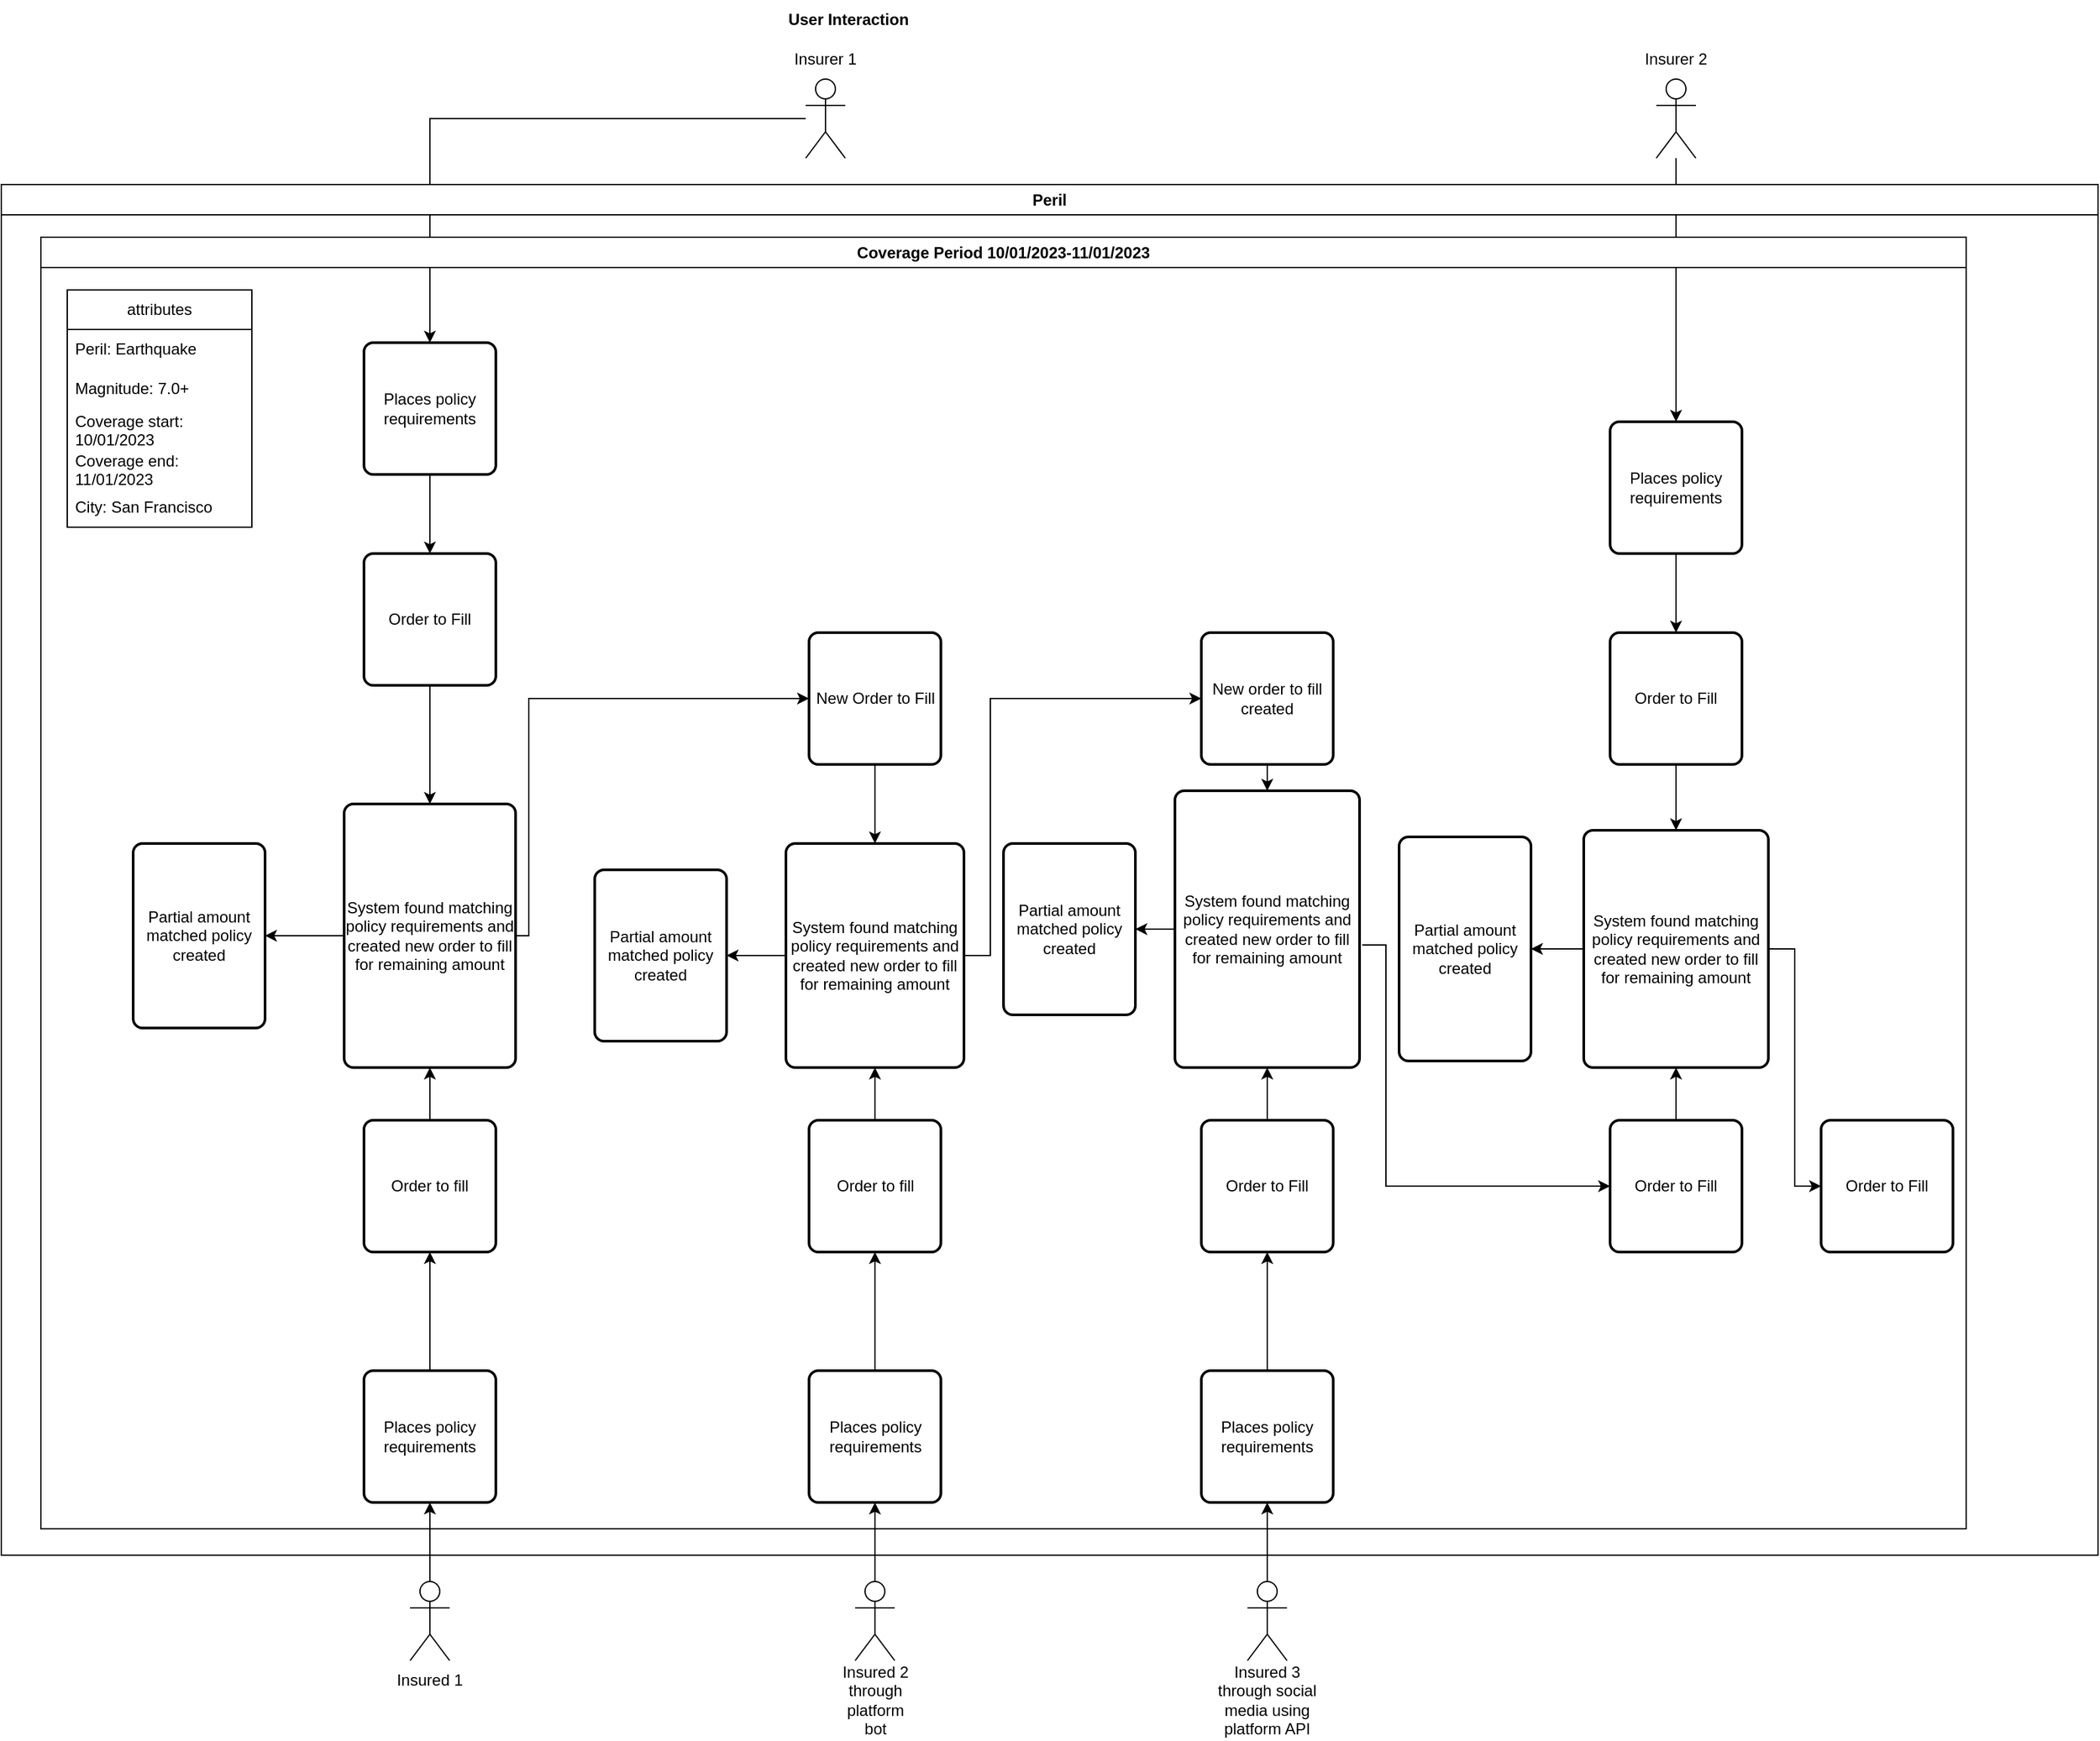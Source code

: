 <mxfile version="22.0.6" type="google">
  <diagram id="s0r4tMOKfsie9Xmo9wVz" name="Page-1">
    <mxGraphModel grid="1" page="1" gridSize="10" guides="1" tooltips="1" connect="1" arrows="1" fold="1" pageScale="1" pageWidth="850" pageHeight="1100" math="0" shadow="0">
      <root>
        <mxCell id="0" />
        <mxCell id="1" parent="0" />
        <mxCell id="s4sc9LMO3XYH5nvy0ZxB-34" style="edgeStyle=orthogonalEdgeStyle;rounded=0;orthogonalLoop=1;jettySize=auto;html=1;exitX=0.5;exitY=1;exitDx=0;exitDy=0;entryX=0.5;entryY=0;entryDx=0;entryDy=0;" edge="1" parent="1" source="s4sc9LMO3XYH5nvy0ZxB-3" target="J85HS0c1JScTjTQKyJ4_-6">
          <mxGeometry relative="1" as="geometry" />
        </mxCell>
        <mxCell id="s4sc9LMO3XYH5nvy0ZxB-46" style="edgeStyle=orthogonalEdgeStyle;rounded=0;orthogonalLoop=1;jettySize=auto;html=1;entryX=0.5;entryY=0;entryDx=0;entryDy=0;" edge="1" parent="1" source="s4sc9LMO3XYH5nvy0ZxB-5" target="s4sc9LMO3XYH5nvy0ZxB-1">
          <mxGeometry relative="1" as="geometry" />
        </mxCell>
        <mxCell id="s4sc9LMO3XYH5nvy0ZxB-5" value="Actor" style="shape=umlActor;verticalLabelPosition=bottom;verticalAlign=top;html=1;outlineConnect=0;noLabel=1;" vertex="1" parent="1">
          <mxGeometry x="400" y="140" width="30" height="60" as="geometry" />
        </mxCell>
        <mxCell id="J85HS0c1JScTjTQKyJ4_-2" style="edgeStyle=orthogonalEdgeStyle;rounded=0;orthogonalLoop=1;jettySize=auto;html=1;entryX=0.5;entryY=1;entryDx=0;entryDy=0;" edge="1" parent="1" source="s4sc9LMO3XYH5nvy0ZxB-6" target="J85HS0c1JScTjTQKyJ4_-1">
          <mxGeometry relative="1" as="geometry" />
        </mxCell>
        <mxCell id="J85HS0c1JScTjTQKyJ4_-3" style="edgeStyle=orthogonalEdgeStyle;rounded=0;orthogonalLoop=1;jettySize=auto;html=1;" edge="1" parent="1" source="s4sc9LMO3XYH5nvy0ZxB-8" target="J85HS0c1JScTjTQKyJ4_-1">
          <mxGeometry relative="1" as="geometry" />
        </mxCell>
        <mxCell id="s4sc9LMO3XYH5nvy0ZxB-35" style="edgeStyle=orthogonalEdgeStyle;rounded=0;orthogonalLoop=1;jettySize=auto;html=1;exitX=0.5;exitY=1;exitDx=0;exitDy=0;entryX=0.5;entryY=0;entryDx=0;entryDy=0;" edge="1" parent="1" source="s4sc9LMO3XYH5nvy0ZxB-9" target="J85HS0c1JScTjTQKyJ4_-9">
          <mxGeometry relative="1" as="geometry" />
        </mxCell>
        <mxCell id="s4sc9LMO3XYH5nvy0ZxB-33" style="edgeStyle=orthogonalEdgeStyle;rounded=0;orthogonalLoop=1;jettySize=auto;html=1;exitX=0.5;exitY=0;exitDx=0;exitDy=0;entryX=0.5;entryY=1;entryDx=0;entryDy=0;" edge="1" parent="1" source="s4sc9LMO3XYH5nvy0ZxB-11" target="J85HS0c1JScTjTQKyJ4_-6">
          <mxGeometry relative="1" as="geometry" />
        </mxCell>
        <mxCell id="s4sc9LMO3XYH5nvy0ZxB-53" style="edgeStyle=orthogonalEdgeStyle;rounded=0;orthogonalLoop=1;jettySize=auto;html=1;entryX=0.5;entryY=1;entryDx=0;entryDy=0;" edge="1" parent="1" source="s4sc9LMO3XYH5nvy0ZxB-14" target="J85HS0c1JScTjTQKyJ4_-9">
          <mxGeometry relative="1" as="geometry" />
        </mxCell>
        <mxCell id="s4sc9LMO3XYH5nvy0ZxB-37" style="edgeStyle=orthogonalEdgeStyle;rounded=0;orthogonalLoop=1;jettySize=auto;html=1;exitX=0.5;exitY=0;exitDx=0;exitDy=0;entryX=0.5;entryY=1;entryDx=0;entryDy=0;" edge="1" parent="1" source="s4sc9LMO3XYH5nvy0ZxB-16" target="J85HS0c1JScTjTQKyJ4_-13">
          <mxGeometry relative="1" as="geometry" />
        </mxCell>
        <mxCell id="s4sc9LMO3XYH5nvy0ZxB-36" style="edgeStyle=orthogonalEdgeStyle;rounded=0;orthogonalLoop=1;jettySize=auto;html=1;exitX=0.5;exitY=1;exitDx=0;exitDy=0;entryX=0.5;entryY=0;entryDx=0;entryDy=0;" edge="1" parent="1" source="s4sc9LMO3XYH5nvy0ZxB-17" target="J85HS0c1JScTjTQKyJ4_-13">
          <mxGeometry relative="1" as="geometry" />
        </mxCell>
        <mxCell id="s4sc9LMO3XYH5nvy0ZxB-45" style="edgeStyle=orthogonalEdgeStyle;rounded=0;orthogonalLoop=1;jettySize=auto;html=1;entryX=0.5;entryY=0;entryDx=0;entryDy=0;" edge="1" parent="1" source="s4sc9LMO3XYH5nvy0ZxB-38" target="s4sc9LMO3XYH5nvy0ZxB-39">
          <mxGeometry relative="1" as="geometry" />
        </mxCell>
        <mxCell id="s4sc9LMO3XYH5nvy0ZxB-38" value="Actor" style="shape=umlActor;verticalLabelPosition=bottom;verticalAlign=top;html=1;outlineConnect=0;noLabel=1;" vertex="1" parent="1">
          <mxGeometry x="1045" y="140" width="30" height="60" as="geometry" />
        </mxCell>
        <mxCell id="s4sc9LMO3XYH5nvy0ZxB-52" style="edgeStyle=orthogonalEdgeStyle;rounded=0;orthogonalLoop=1;jettySize=auto;html=1;entryX=0.5;entryY=1;entryDx=0;entryDy=0;" edge="1" parent="1" source="s4sc9LMO3XYH5nvy0ZxB-47" target="s4sc9LMO3XYH5nvy0ZxB-42">
          <mxGeometry relative="1" as="geometry" />
        </mxCell>
        <mxCell id="s4sc9LMO3XYH5nvy0ZxB-47" value="Actor" style="shape=umlActor;verticalLabelPosition=bottom;verticalAlign=top;html=1;outlineConnect=0;noLabel=1;" vertex="1" parent="1">
          <mxGeometry x="100" y="1280" width="30" height="60" as="geometry" />
        </mxCell>
        <mxCell id="s4sc9LMO3XYH5nvy0ZxB-51" style="edgeStyle=orthogonalEdgeStyle;rounded=0;orthogonalLoop=1;jettySize=auto;html=1;entryX=0.5;entryY=1;entryDx=0;entryDy=0;" edge="1" parent="1" source="s4sc9LMO3XYH5nvy0ZxB-48" target="s4sc9LMO3XYH5nvy0ZxB-43">
          <mxGeometry relative="1" as="geometry" />
        </mxCell>
        <mxCell id="s4sc9LMO3XYH5nvy0ZxB-48" value="Actor" style="shape=umlActor;verticalLabelPosition=bottom;verticalAlign=top;html=1;outlineConnect=0;noLabel=1;" vertex="1" parent="1">
          <mxGeometry x="437.5" y="1280" width="30" height="60" as="geometry" />
        </mxCell>
        <mxCell id="s4sc9LMO3XYH5nvy0ZxB-50" style="edgeStyle=orthogonalEdgeStyle;rounded=0;orthogonalLoop=1;jettySize=auto;html=1;entryX=0.5;entryY=1;entryDx=0;entryDy=0;" edge="1" parent="1" source="s4sc9LMO3XYH5nvy0ZxB-49" target="s4sc9LMO3XYH5nvy0ZxB-44">
          <mxGeometry relative="1" as="geometry" />
        </mxCell>
        <mxCell id="s4sc9LMO3XYH5nvy0ZxB-49" value="Actor" style="shape=umlActor;verticalLabelPosition=bottom;verticalAlign=top;html=1;outlineConnect=0;noLabel=1;" vertex="1" parent="1">
          <mxGeometry x="735" y="1280" width="30" height="60" as="geometry" />
        </mxCell>
        <mxCell id="J85HS0c1JScTjTQKyJ4_-4" style="edgeStyle=orthogonalEdgeStyle;rounded=0;orthogonalLoop=1;jettySize=auto;html=1;entryX=1;entryY=0.5;entryDx=0;entryDy=0;" edge="1" parent="1" source="J85HS0c1JScTjTQKyJ4_-1" target="s4sc9LMO3XYH5nvy0ZxB-4">
          <mxGeometry relative="1" as="geometry" />
        </mxCell>
        <mxCell id="J85HS0c1JScTjTQKyJ4_-5" style="edgeStyle=orthogonalEdgeStyle;rounded=0;orthogonalLoop=1;jettySize=auto;html=1;entryX=0;entryY=0.5;entryDx=0;entryDy=0;" edge="1" parent="1" source="J85HS0c1JScTjTQKyJ4_-1" target="s4sc9LMO3XYH5nvy0ZxB-3">
          <mxGeometry relative="1" as="geometry">
            <Array as="points">
              <mxPoint x="190" y="790" />
              <mxPoint x="190" y="610" />
            </Array>
          </mxGeometry>
        </mxCell>
        <mxCell id="J85HS0c1JScTjTQKyJ4_-1" value="System found matching policy requirements&amp;nbsp;&lt;span style=&quot;font-size: 12.0px;&quot;&gt;and created new order to fill for remaining amount&lt;/span&gt;" style="rounded=1;whiteSpace=wrap;html=1;absoluteArcSize=1;arcSize=14;strokeWidth=2;" vertex="1" parent="1">
          <mxGeometry x="50" y="690" width="130" height="200" as="geometry" />
        </mxCell>
        <mxCell id="J85HS0c1JScTjTQKyJ4_-7" style="edgeStyle=orthogonalEdgeStyle;rounded=0;orthogonalLoop=1;jettySize=auto;html=1;entryX=1;entryY=0.5;entryDx=0;entryDy=0;" edge="1" parent="1" source="J85HS0c1JScTjTQKyJ4_-6" target="s4sc9LMO3XYH5nvy0ZxB-10">
          <mxGeometry relative="1" as="geometry" />
        </mxCell>
        <mxCell id="J85HS0c1JScTjTQKyJ4_-8" style="edgeStyle=orthogonalEdgeStyle;rounded=0;orthogonalLoop=1;jettySize=auto;html=1;entryX=0;entryY=0.5;entryDx=0;entryDy=0;" edge="1" parent="1" source="J85HS0c1JScTjTQKyJ4_-6" target="s4sc9LMO3XYH5nvy0ZxB-9">
          <mxGeometry relative="1" as="geometry">
            <Array as="points">
              <mxPoint x="540" y="805" />
              <mxPoint x="540" y="610" />
            </Array>
          </mxGeometry>
        </mxCell>
        <mxCell id="J85HS0c1JScTjTQKyJ4_-6" value="System found matching policy requirements&amp;nbsp;and created new order to fill for remaining amount" style="rounded=1;whiteSpace=wrap;html=1;absoluteArcSize=1;arcSize=14;strokeWidth=2;" vertex="1" parent="1">
          <mxGeometry x="385" y="720" width="135" height="170" as="geometry" />
        </mxCell>
        <mxCell id="J85HS0c1JScTjTQKyJ4_-11" style="edgeStyle=orthogonalEdgeStyle;rounded=0;orthogonalLoop=1;jettySize=auto;html=1;entryX=0;entryY=0.5;entryDx=0;entryDy=0;exitX=1.014;exitY=0.557;exitDx=0;exitDy=0;exitPerimeter=0;" edge="1" parent="1" source="J85HS0c1JScTjTQKyJ4_-9" target="s4sc9LMO3XYH5nvy0ZxB-16">
          <mxGeometry relative="1" as="geometry">
            <Array as="points">
              <mxPoint x="840" y="797" />
              <mxPoint x="840" y="980" />
            </Array>
          </mxGeometry>
        </mxCell>
        <mxCell id="J85HS0c1JScTjTQKyJ4_-12" value="" style="edgeStyle=orthogonalEdgeStyle;rounded=0;orthogonalLoop=1;jettySize=auto;html=1;" edge="1" parent="1" source="J85HS0c1JScTjTQKyJ4_-9" target="s4sc9LMO3XYH5nvy0ZxB-13">
          <mxGeometry relative="1" as="geometry" />
        </mxCell>
        <mxCell id="J85HS0c1JScTjTQKyJ4_-9" value="System found matching policy requirements&amp;nbsp;and created new order to fill for remaining amount" style="rounded=1;whiteSpace=wrap;html=1;absoluteArcSize=1;arcSize=14;strokeWidth=2;" vertex="1" parent="1">
          <mxGeometry x="680" y="680" width="140" height="210" as="geometry" />
        </mxCell>
        <mxCell id="J85HS0c1JScTjTQKyJ4_-14" style="edgeStyle=orthogonalEdgeStyle;rounded=0;orthogonalLoop=1;jettySize=auto;html=1;entryX=0;entryY=0.5;entryDx=0;entryDy=0;" edge="1" parent="1" source="J85HS0c1JScTjTQKyJ4_-13" target="s4sc9LMO3XYH5nvy0ZxB-25">
          <mxGeometry relative="1" as="geometry" />
        </mxCell>
        <mxCell id="J85HS0c1JScTjTQKyJ4_-15" value="" style="edgeStyle=orthogonalEdgeStyle;rounded=0;orthogonalLoop=1;jettySize=auto;html=1;" edge="1" parent="1" source="J85HS0c1JScTjTQKyJ4_-13" target="s4sc9LMO3XYH5nvy0ZxB-18">
          <mxGeometry relative="1" as="geometry" />
        </mxCell>
        <mxCell id="J85HS0c1JScTjTQKyJ4_-13" value="System found matching policy requirements&amp;nbsp;and created new order to fill for remaining amount" style="rounded=1;whiteSpace=wrap;html=1;absoluteArcSize=1;arcSize=14;strokeWidth=2;" vertex="1" parent="1">
          <mxGeometry x="990" y="710" width="140" height="180" as="geometry" />
        </mxCell>
        <mxCell id="J85HS0c1JScTjTQKyJ4_-17" value="Insured 1" style="text;html=1;strokeColor=none;fillColor=none;align=center;verticalAlign=middle;whiteSpace=wrap;rounded=0;" vertex="1" parent="1">
          <mxGeometry x="85" y="1340" width="60" height="30" as="geometry" />
        </mxCell>
        <mxCell id="J85HS0c1JScTjTQKyJ4_-18" value="Insured 2 through platform bot" style="text;html=1;strokeColor=none;fillColor=none;align=center;verticalAlign=middle;whiteSpace=wrap;rounded=0;" vertex="1" parent="1">
          <mxGeometry x="422.5" y="1340" width="60" height="60" as="geometry" />
        </mxCell>
        <mxCell id="J85HS0c1JScTjTQKyJ4_-19" value="Insured 3 through social media using platform API" style="text;html=1;strokeColor=none;fillColor=none;align=center;verticalAlign=middle;whiteSpace=wrap;rounded=0;" vertex="1" parent="1">
          <mxGeometry x="705" y="1340" width="90" height="60" as="geometry" />
        </mxCell>
        <mxCell id="J85HS0c1JScTjTQKyJ4_-20" value="Insurer 1" style="text;html=1;strokeColor=none;fillColor=none;align=center;verticalAlign=middle;whiteSpace=wrap;rounded=0;" vertex="1" parent="1">
          <mxGeometry x="385" y="110" width="60" height="30" as="geometry" />
        </mxCell>
        <mxCell id="J85HS0c1JScTjTQKyJ4_-21" value="Insurer 2" style="text;html=1;strokeColor=none;fillColor=none;align=center;verticalAlign=middle;whiteSpace=wrap;rounded=0;" vertex="1" parent="1">
          <mxGeometry x="1030" y="110" width="60" height="30" as="geometry" />
        </mxCell>
        <mxCell id="J85HS0c1JScTjTQKyJ4_-23" value="Peril" style="swimlane;whiteSpace=wrap;html=1;" vertex="1" parent="1">
          <mxGeometry x="-210" y="220" width="1590" height="1040" as="geometry" />
        </mxCell>
        <mxCell id="J85HS0c1JScTjTQKyJ4_-24" value="Coverage Period 10/01/2023-11/01/2023" style="swimlane;whiteSpace=wrap;html=1;" vertex="1" parent="J85HS0c1JScTjTQKyJ4_-23">
          <mxGeometry x="30" y="40" width="1460" height="980" as="geometry" />
        </mxCell>
        <mxCell id="J85HS0c1JScTjTQKyJ4_-25" value="attributes" style="swimlane;fontStyle=0;childLayout=stackLayout;horizontal=1;startSize=30;horizontalStack=0;resizeParent=1;resizeParentMax=0;resizeLast=0;collapsible=1;marginBottom=0;whiteSpace=wrap;html=1;" vertex="1" parent="J85HS0c1JScTjTQKyJ4_-24">
          <mxGeometry x="20" y="40" width="140" height="180" as="geometry" />
        </mxCell>
        <mxCell id="J85HS0c1JScTjTQKyJ4_-26" value="Peril: Earthquake" style="text;strokeColor=none;fillColor=none;align=left;verticalAlign=middle;spacingLeft=4;spacingRight=4;overflow=hidden;points=[[0,0.5],[1,0.5]];portConstraint=eastwest;rotatable=0;whiteSpace=wrap;html=1;" vertex="1" parent="J85HS0c1JScTjTQKyJ4_-25">
          <mxGeometry y="30" width="140" height="30" as="geometry" />
        </mxCell>
        <mxCell id="J85HS0c1JScTjTQKyJ4_-27" value="Magnitude: 7.0+" style="text;strokeColor=none;fillColor=none;align=left;verticalAlign=middle;spacingLeft=4;spacingRight=4;overflow=hidden;points=[[0,0.5],[1,0.5]];portConstraint=eastwest;rotatable=0;whiteSpace=wrap;html=1;" vertex="1" parent="J85HS0c1JScTjTQKyJ4_-25">
          <mxGeometry y="60" width="140" height="30" as="geometry" />
        </mxCell>
        <mxCell id="XfhPkhzmz0XAJnmI7ZIs-1" value="Coverage start: 10/01/2023" style="text;strokeColor=none;fillColor=none;align=left;verticalAlign=middle;spacingLeft=4;spacingRight=4;overflow=hidden;points=[[0,0.5],[1,0.5]];portConstraint=eastwest;rotatable=0;whiteSpace=wrap;html=1;" vertex="1" parent="J85HS0c1JScTjTQKyJ4_-25">
          <mxGeometry y="90" width="140" height="30" as="geometry" />
        </mxCell>
        <mxCell id="XfhPkhzmz0XAJnmI7ZIs-2" value="Coverage end: 11/01/2023" style="text;strokeColor=none;fillColor=none;align=left;verticalAlign=middle;spacingLeft=4;spacingRight=4;overflow=hidden;points=[[0,0.5],[1,0.5]];portConstraint=eastwest;rotatable=0;whiteSpace=wrap;html=1;" vertex="1" parent="J85HS0c1JScTjTQKyJ4_-25">
          <mxGeometry y="120" width="140" height="30" as="geometry" />
        </mxCell>
        <mxCell id="YUTjyQ3uEIUW-UUIPs4p-1" value="City: San Francisco" style="text;strokeColor=none;fillColor=none;align=left;verticalAlign=middle;spacingLeft=4;spacingRight=4;overflow=hidden;points=[[0,0.5],[1,0.5]];portConstraint=eastwest;rotatable=0;whiteSpace=wrap;html=1;" vertex="1" parent="J85HS0c1JScTjTQKyJ4_-25">
          <mxGeometry y="150" width="140" height="30" as="geometry" />
        </mxCell>
        <mxCell id="s4sc9LMO3XYH5nvy0ZxB-25" value="Order to Fill" style="rounded=1;whiteSpace=wrap;html=1;absoluteArcSize=1;arcSize=14;strokeWidth=2;" vertex="1" parent="J85HS0c1JScTjTQKyJ4_-24">
          <mxGeometry x="1350" y="670" width="100" height="100" as="geometry" />
        </mxCell>
        <mxCell id="s4sc9LMO3XYH5nvy0ZxB-16" value="Order to Fill" style="rounded=1;whiteSpace=wrap;html=1;absoluteArcSize=1;arcSize=14;strokeWidth=2;" vertex="1" parent="J85HS0c1JScTjTQKyJ4_-24">
          <mxGeometry x="1190" y="670" width="100" height="100" as="geometry" />
        </mxCell>
        <mxCell id="s4sc9LMO3XYH5nvy0ZxB-18" value="Partial amount matched policy created" style="rounded=1;whiteSpace=wrap;html=1;absoluteArcSize=1;arcSize=14;strokeWidth=2;" vertex="1" parent="J85HS0c1JScTjTQKyJ4_-24">
          <mxGeometry x="1030" y="455" width="100" height="170" as="geometry" />
        </mxCell>
        <mxCell id="s4sc9LMO3XYH5nvy0ZxB-13" value="Partial amount matched policy created" style="rounded=1;whiteSpace=wrap;html=1;absoluteArcSize=1;arcSize=14;strokeWidth=2;" vertex="1" parent="J85HS0c1JScTjTQKyJ4_-24">
          <mxGeometry x="730" y="460" width="100" height="130" as="geometry" />
        </mxCell>
        <mxCell id="s4sc9LMO3XYH5nvy0ZxB-10" value="Partial amount matched policy created" style="rounded=1;whiteSpace=wrap;html=1;absoluteArcSize=1;arcSize=14;strokeWidth=2;" vertex="1" parent="J85HS0c1JScTjTQKyJ4_-24">
          <mxGeometry x="420" y="480" width="100" height="130" as="geometry" />
        </mxCell>
        <mxCell id="s4sc9LMO3XYH5nvy0ZxB-4" value="Partial amount matched policy created" style="rounded=1;whiteSpace=wrap;html=1;absoluteArcSize=1;arcSize=14;strokeWidth=2;" vertex="1" parent="J85HS0c1JScTjTQKyJ4_-24">
          <mxGeometry x="70" y="460" width="100" height="140" as="geometry" />
        </mxCell>
        <mxCell id="s4sc9LMO3XYH5nvy0ZxB-8" value="Order to Fill" style="rounded=1;whiteSpace=wrap;html=1;absoluteArcSize=1;arcSize=14;strokeWidth=2;" vertex="1" parent="J85HS0c1JScTjTQKyJ4_-24">
          <mxGeometry x="245" y="240" width="100" height="100" as="geometry" />
        </mxCell>
        <mxCell id="s4sc9LMO3XYH5nvy0ZxB-3" value="New Order to Fill" style="rounded=1;whiteSpace=wrap;html=1;absoluteArcSize=1;arcSize=14;strokeWidth=2;" vertex="1" parent="J85HS0c1JScTjTQKyJ4_-24">
          <mxGeometry x="582.5" y="300" width="100" height="100" as="geometry" />
        </mxCell>
        <mxCell id="s4sc9LMO3XYH5nvy0ZxB-6" value="Order to fill" style="rounded=1;whiteSpace=wrap;html=1;absoluteArcSize=1;arcSize=14;strokeWidth=2;" vertex="1" parent="J85HS0c1JScTjTQKyJ4_-24">
          <mxGeometry x="245" y="670" width="100" height="100" as="geometry" />
        </mxCell>
        <mxCell id="s4sc9LMO3XYH5nvy0ZxB-42" value="Places policy requirements" style="rounded=1;whiteSpace=wrap;html=1;absoluteArcSize=1;arcSize=14;strokeWidth=2;" vertex="1" parent="J85HS0c1JScTjTQKyJ4_-24">
          <mxGeometry x="245" y="860" width="100" height="100" as="geometry" />
        </mxCell>
        <mxCell id="s4sc9LMO3XYH5nvy0ZxB-26" style="edgeStyle=orthogonalEdgeStyle;rounded=0;orthogonalLoop=1;jettySize=auto;html=1;exitX=0.5;exitY=0;exitDx=0;exitDy=0;entryX=0.5;entryY=1;entryDx=0;entryDy=0;" edge="1" parent="J85HS0c1JScTjTQKyJ4_-24" source="s4sc9LMO3XYH5nvy0ZxB-42" target="s4sc9LMO3XYH5nvy0ZxB-6">
          <mxGeometry relative="1" as="geometry">
            <mxPoint x="280" y="840" as="sourcePoint" />
          </mxGeometry>
        </mxCell>
        <mxCell id="s4sc9LMO3XYH5nvy0ZxB-11" value="Order to fill" style="rounded=1;whiteSpace=wrap;html=1;absoluteArcSize=1;arcSize=14;strokeWidth=2;" vertex="1" parent="J85HS0c1JScTjTQKyJ4_-24">
          <mxGeometry x="582.5" y="670" width="100" height="100" as="geometry" />
        </mxCell>
        <mxCell id="s4sc9LMO3XYH5nvy0ZxB-43" value="Places policy requirements" style="rounded=1;whiteSpace=wrap;html=1;absoluteArcSize=1;arcSize=14;strokeWidth=2;" vertex="1" parent="J85HS0c1JScTjTQKyJ4_-24">
          <mxGeometry x="582.5" y="860" width="100" height="100" as="geometry" />
        </mxCell>
        <mxCell id="s4sc9LMO3XYH5nvy0ZxB-27" style="edgeStyle=orthogonalEdgeStyle;rounded=0;orthogonalLoop=1;jettySize=auto;html=1;entryX=0.5;entryY=1;entryDx=0;entryDy=0;" edge="1" parent="J85HS0c1JScTjTQKyJ4_-24" source="s4sc9LMO3XYH5nvy0ZxB-43" target="s4sc9LMO3XYH5nvy0ZxB-11">
          <mxGeometry relative="1" as="geometry">
            <mxPoint x="595" y="840" as="sourcePoint" />
          </mxGeometry>
        </mxCell>
        <mxCell id="s4sc9LMO3XYH5nvy0ZxB-14" value="Order to Fill" style="rounded=1;whiteSpace=wrap;html=1;absoluteArcSize=1;arcSize=14;strokeWidth=2;" vertex="1" parent="J85HS0c1JScTjTQKyJ4_-24">
          <mxGeometry x="880" y="670" width="100" height="100" as="geometry" />
        </mxCell>
        <mxCell id="s4sc9LMO3XYH5nvy0ZxB-44" value="Places policy requirements" style="rounded=1;whiteSpace=wrap;html=1;absoluteArcSize=1;arcSize=14;strokeWidth=2;" vertex="1" parent="J85HS0c1JScTjTQKyJ4_-24">
          <mxGeometry x="880" y="860" width="100" height="100" as="geometry" />
        </mxCell>
        <mxCell id="s4sc9LMO3XYH5nvy0ZxB-28" style="edgeStyle=orthogonalEdgeStyle;rounded=0;orthogonalLoop=1;jettySize=auto;html=1;entryX=0.5;entryY=1;entryDx=0;entryDy=0;exitX=0.5;exitY=0;exitDx=0;exitDy=0;" edge="1" parent="J85HS0c1JScTjTQKyJ4_-24" source="s4sc9LMO3XYH5nvy0ZxB-44" target="s4sc9LMO3XYH5nvy0ZxB-14">
          <mxGeometry relative="1" as="geometry">
            <mxPoint x="850" y="850" as="sourcePoint" />
          </mxGeometry>
        </mxCell>
        <mxCell id="s4sc9LMO3XYH5nvy0ZxB-17" value="Order to Fill" style="rounded=1;whiteSpace=wrap;html=1;absoluteArcSize=1;arcSize=14;strokeWidth=2;" vertex="1" parent="J85HS0c1JScTjTQKyJ4_-24">
          <mxGeometry x="1190" y="300" width="100" height="100" as="geometry" />
        </mxCell>
        <mxCell id="s4sc9LMO3XYH5nvy0ZxB-39" value="Places policy requirements" style="rounded=1;whiteSpace=wrap;html=1;absoluteArcSize=1;arcSize=14;strokeWidth=2;" vertex="1" parent="J85HS0c1JScTjTQKyJ4_-24">
          <mxGeometry x="1190" y="140" width="100" height="100" as="geometry" />
        </mxCell>
        <mxCell id="s4sc9LMO3XYH5nvy0ZxB-41" style="edgeStyle=orthogonalEdgeStyle;rounded=0;orthogonalLoop=1;jettySize=auto;html=1;exitX=0.5;exitY=1;exitDx=0;exitDy=0;" edge="1" parent="J85HS0c1JScTjTQKyJ4_-24" source="s4sc9LMO3XYH5nvy0ZxB-39" target="s4sc9LMO3XYH5nvy0ZxB-17">
          <mxGeometry relative="1" as="geometry" />
        </mxCell>
        <mxCell id="s4sc9LMO3XYH5nvy0ZxB-1" value="Places policy requirements" style="rounded=1;whiteSpace=wrap;html=1;absoluteArcSize=1;arcSize=14;strokeWidth=2;" vertex="1" parent="J85HS0c1JScTjTQKyJ4_-24">
          <mxGeometry x="245" y="80" width="100" height="100" as="geometry" />
        </mxCell>
        <mxCell id="s4sc9LMO3XYH5nvy0ZxB-21" style="edgeStyle=orthogonalEdgeStyle;rounded=0;orthogonalLoop=1;jettySize=auto;html=1;entryX=0.5;entryY=0;entryDx=0;entryDy=0;exitX=0.5;exitY=1;exitDx=0;exitDy=0;" edge="1" parent="J85HS0c1JScTjTQKyJ4_-24" source="s4sc9LMO3XYH5nvy0ZxB-1" target="s4sc9LMO3XYH5nvy0ZxB-8">
          <mxGeometry relative="1" as="geometry">
            <mxPoint x="540" y="190" as="sourcePoint" />
          </mxGeometry>
        </mxCell>
        <mxCell id="s4sc9LMO3XYH5nvy0ZxB-9" value="New order to fill created" style="rounded=1;whiteSpace=wrap;html=1;absoluteArcSize=1;arcSize=14;strokeWidth=2;" vertex="1" parent="J85HS0c1JScTjTQKyJ4_-24">
          <mxGeometry x="880" y="300" width="100" height="100" as="geometry" />
        </mxCell>
        <mxCell id="J85HS0c1JScTjTQKyJ4_-30" value="User Interaction" style="text;html=1;strokeColor=none;fillColor=none;align=center;verticalAlign=middle;whiteSpace=wrap;rounded=0;fontStyle=1" vertex="1" parent="1">
          <mxGeometry x="385" y="80" width="95" height="30" as="geometry" />
        </mxCell>
      </root>
    </mxGraphModel>
  </diagram>
</mxfile>
